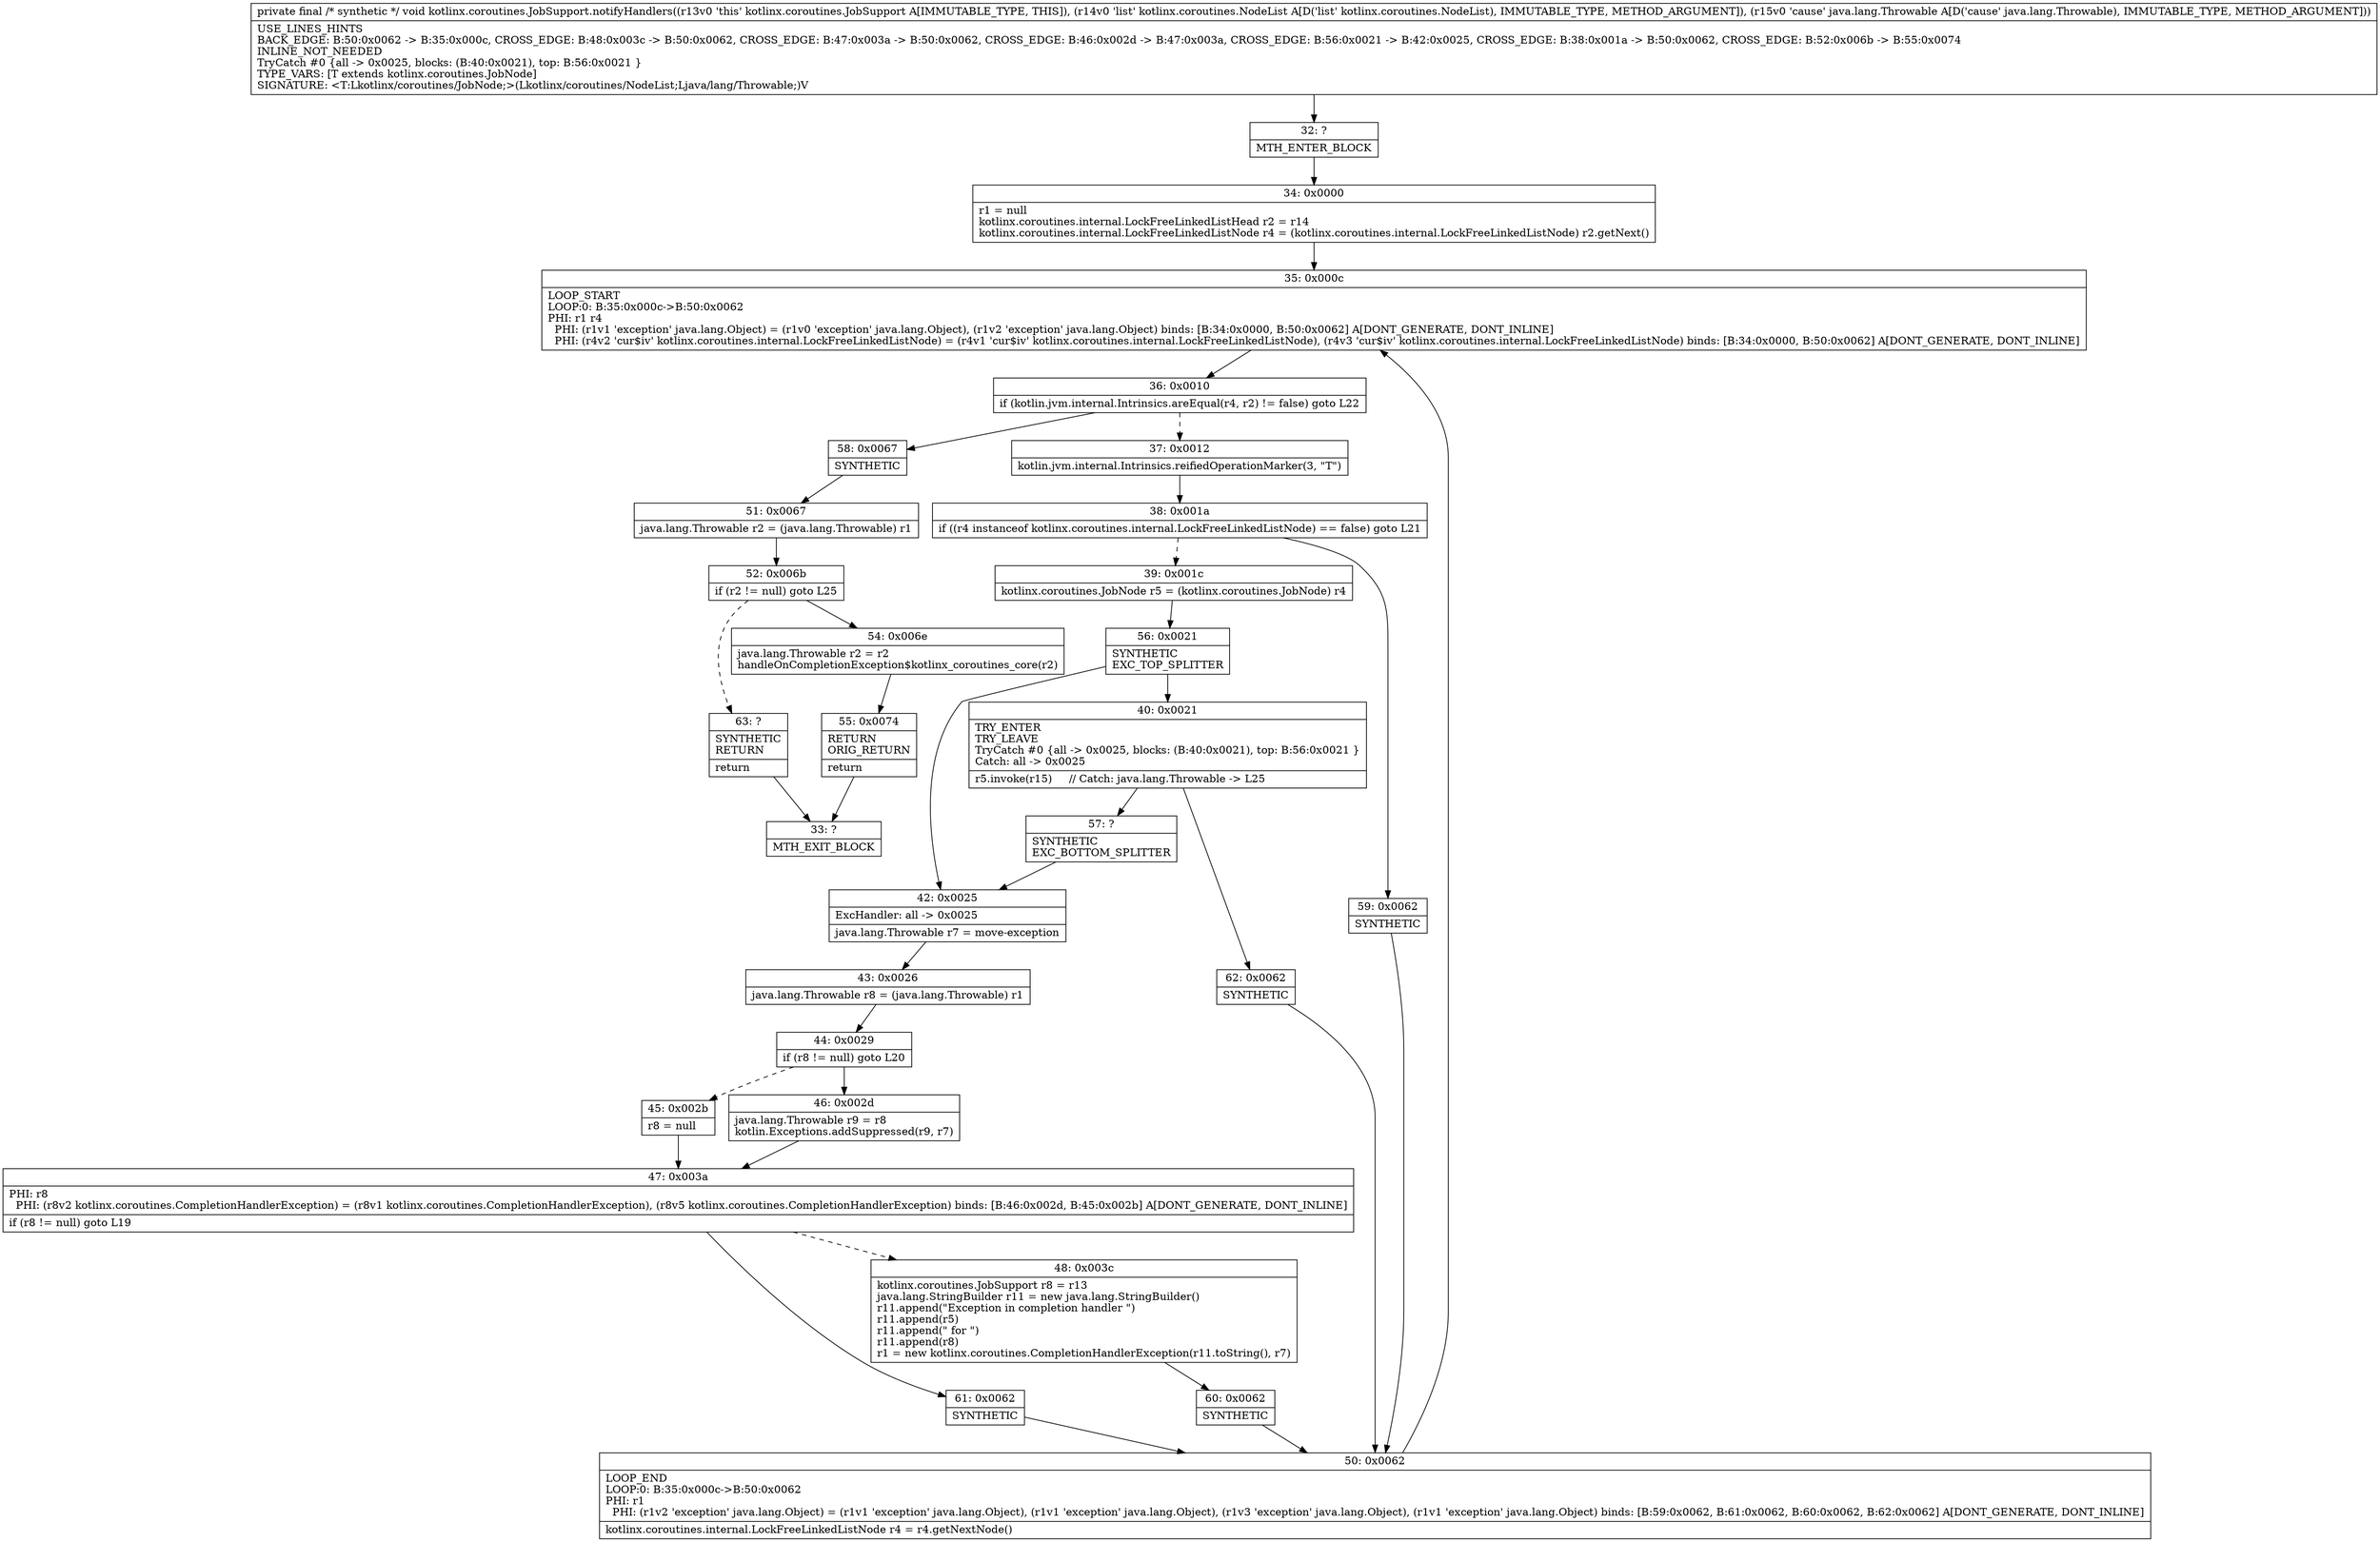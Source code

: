 digraph "CFG forkotlinx.coroutines.JobSupport.notifyHandlers(Lkotlinx\/coroutines\/NodeList;Ljava\/lang\/Throwable;)V" {
Node_32 [shape=record,label="{32\:\ ?|MTH_ENTER_BLOCK\l}"];
Node_34 [shape=record,label="{34\:\ 0x0000|r1 = null\lkotlinx.coroutines.internal.LockFreeLinkedListHead r2 = r14\lkotlinx.coroutines.internal.LockFreeLinkedListNode r4 = (kotlinx.coroutines.internal.LockFreeLinkedListNode) r2.getNext()\l}"];
Node_35 [shape=record,label="{35\:\ 0x000c|LOOP_START\lLOOP:0: B:35:0x000c\-\>B:50:0x0062\lPHI: r1 r4 \l  PHI: (r1v1 'exception' java.lang.Object) = (r1v0 'exception' java.lang.Object), (r1v2 'exception' java.lang.Object) binds: [B:34:0x0000, B:50:0x0062] A[DONT_GENERATE, DONT_INLINE]\l  PHI: (r4v2 'cur$iv' kotlinx.coroutines.internal.LockFreeLinkedListNode) = (r4v1 'cur$iv' kotlinx.coroutines.internal.LockFreeLinkedListNode), (r4v3 'cur$iv' kotlinx.coroutines.internal.LockFreeLinkedListNode) binds: [B:34:0x0000, B:50:0x0062] A[DONT_GENERATE, DONT_INLINE]\l}"];
Node_36 [shape=record,label="{36\:\ 0x0010|if (kotlin.jvm.internal.Intrinsics.areEqual(r4, r2) != false) goto L22\l}"];
Node_37 [shape=record,label="{37\:\ 0x0012|kotlin.jvm.internal.Intrinsics.reifiedOperationMarker(3, \"T\")\l}"];
Node_38 [shape=record,label="{38\:\ 0x001a|if ((r4 instanceof kotlinx.coroutines.internal.LockFreeLinkedListNode) == false) goto L21\l}"];
Node_39 [shape=record,label="{39\:\ 0x001c|kotlinx.coroutines.JobNode r5 = (kotlinx.coroutines.JobNode) r4\l}"];
Node_56 [shape=record,label="{56\:\ 0x0021|SYNTHETIC\lEXC_TOP_SPLITTER\l}"];
Node_40 [shape=record,label="{40\:\ 0x0021|TRY_ENTER\lTRY_LEAVE\lTryCatch #0 \{all \-\> 0x0025, blocks: (B:40:0x0021), top: B:56:0x0021 \}\lCatch: all \-\> 0x0025\l|r5.invoke(r15)     \/\/ Catch: java.lang.Throwable \-\> L25\l}"];
Node_57 [shape=record,label="{57\:\ ?|SYNTHETIC\lEXC_BOTTOM_SPLITTER\l}"];
Node_62 [shape=record,label="{62\:\ 0x0062|SYNTHETIC\l}"];
Node_50 [shape=record,label="{50\:\ 0x0062|LOOP_END\lLOOP:0: B:35:0x000c\-\>B:50:0x0062\lPHI: r1 \l  PHI: (r1v2 'exception' java.lang.Object) = (r1v1 'exception' java.lang.Object), (r1v1 'exception' java.lang.Object), (r1v3 'exception' java.lang.Object), (r1v1 'exception' java.lang.Object) binds: [B:59:0x0062, B:61:0x0062, B:60:0x0062, B:62:0x0062] A[DONT_GENERATE, DONT_INLINE]\l|kotlinx.coroutines.internal.LockFreeLinkedListNode r4 = r4.getNextNode()\l}"];
Node_42 [shape=record,label="{42\:\ 0x0025|ExcHandler: all \-\> 0x0025\l|java.lang.Throwable r7 = move\-exception\l}"];
Node_43 [shape=record,label="{43\:\ 0x0026|java.lang.Throwable r8 = (java.lang.Throwable) r1\l}"];
Node_44 [shape=record,label="{44\:\ 0x0029|if (r8 != null) goto L20\l}"];
Node_45 [shape=record,label="{45\:\ 0x002b|r8 = null\l}"];
Node_47 [shape=record,label="{47\:\ 0x003a|PHI: r8 \l  PHI: (r8v2 kotlinx.coroutines.CompletionHandlerException) = (r8v1 kotlinx.coroutines.CompletionHandlerException), (r8v5 kotlinx.coroutines.CompletionHandlerException) binds: [B:46:0x002d, B:45:0x002b] A[DONT_GENERATE, DONT_INLINE]\l|if (r8 != null) goto L19\l}"];
Node_48 [shape=record,label="{48\:\ 0x003c|kotlinx.coroutines.JobSupport r8 = r13\ljava.lang.StringBuilder r11 = new java.lang.StringBuilder()\lr11.append(\"Exception in completion handler \")\lr11.append(r5)\lr11.append(\" for \")\lr11.append(r8)\lr1 = new kotlinx.coroutines.CompletionHandlerException(r11.toString(), r7)\l}"];
Node_60 [shape=record,label="{60\:\ 0x0062|SYNTHETIC\l}"];
Node_61 [shape=record,label="{61\:\ 0x0062|SYNTHETIC\l}"];
Node_46 [shape=record,label="{46\:\ 0x002d|java.lang.Throwable r9 = r8\lkotlin.Exceptions.addSuppressed(r9, r7)\l}"];
Node_59 [shape=record,label="{59\:\ 0x0062|SYNTHETIC\l}"];
Node_58 [shape=record,label="{58\:\ 0x0067|SYNTHETIC\l}"];
Node_51 [shape=record,label="{51\:\ 0x0067|java.lang.Throwable r2 = (java.lang.Throwable) r1\l}"];
Node_52 [shape=record,label="{52\:\ 0x006b|if (r2 != null) goto L25\l}"];
Node_54 [shape=record,label="{54\:\ 0x006e|java.lang.Throwable r2 = r2\lhandleOnCompletionException$kotlinx_coroutines_core(r2)\l}"];
Node_55 [shape=record,label="{55\:\ 0x0074|RETURN\lORIG_RETURN\l|return\l}"];
Node_33 [shape=record,label="{33\:\ ?|MTH_EXIT_BLOCK\l}"];
Node_63 [shape=record,label="{63\:\ ?|SYNTHETIC\lRETURN\l|return\l}"];
MethodNode[shape=record,label="{private final \/* synthetic *\/ void kotlinx.coroutines.JobSupport.notifyHandlers((r13v0 'this' kotlinx.coroutines.JobSupport A[IMMUTABLE_TYPE, THIS]), (r14v0 'list' kotlinx.coroutines.NodeList A[D('list' kotlinx.coroutines.NodeList), IMMUTABLE_TYPE, METHOD_ARGUMENT]), (r15v0 'cause' java.lang.Throwable A[D('cause' java.lang.Throwable), IMMUTABLE_TYPE, METHOD_ARGUMENT]))  | USE_LINES_HINTS\lBACK_EDGE: B:50:0x0062 \-\> B:35:0x000c, CROSS_EDGE: B:48:0x003c \-\> B:50:0x0062, CROSS_EDGE: B:47:0x003a \-\> B:50:0x0062, CROSS_EDGE: B:46:0x002d \-\> B:47:0x003a, CROSS_EDGE: B:56:0x0021 \-\> B:42:0x0025, CROSS_EDGE: B:38:0x001a \-\> B:50:0x0062, CROSS_EDGE: B:52:0x006b \-\> B:55:0x0074\lINLINE_NOT_NEEDED\lTryCatch #0 \{all \-\> 0x0025, blocks: (B:40:0x0021), top: B:56:0x0021 \}\lTYPE_VARS: [T extends kotlinx.coroutines.JobNode]\lSIGNATURE: \<T:Lkotlinx\/coroutines\/JobNode;\>(Lkotlinx\/coroutines\/NodeList;Ljava\/lang\/Throwable;)V\l}"];
MethodNode -> Node_32;Node_32 -> Node_34;
Node_34 -> Node_35;
Node_35 -> Node_36;
Node_36 -> Node_37[style=dashed];
Node_36 -> Node_58;
Node_37 -> Node_38;
Node_38 -> Node_39[style=dashed];
Node_38 -> Node_59;
Node_39 -> Node_56;
Node_56 -> Node_40;
Node_56 -> Node_42;
Node_40 -> Node_57;
Node_40 -> Node_62;
Node_57 -> Node_42;
Node_62 -> Node_50;
Node_50 -> Node_35;
Node_42 -> Node_43;
Node_43 -> Node_44;
Node_44 -> Node_45[style=dashed];
Node_44 -> Node_46;
Node_45 -> Node_47;
Node_47 -> Node_48[style=dashed];
Node_47 -> Node_61;
Node_48 -> Node_60;
Node_60 -> Node_50;
Node_61 -> Node_50;
Node_46 -> Node_47;
Node_59 -> Node_50;
Node_58 -> Node_51;
Node_51 -> Node_52;
Node_52 -> Node_54;
Node_52 -> Node_63[style=dashed];
Node_54 -> Node_55;
Node_55 -> Node_33;
Node_63 -> Node_33;
}

